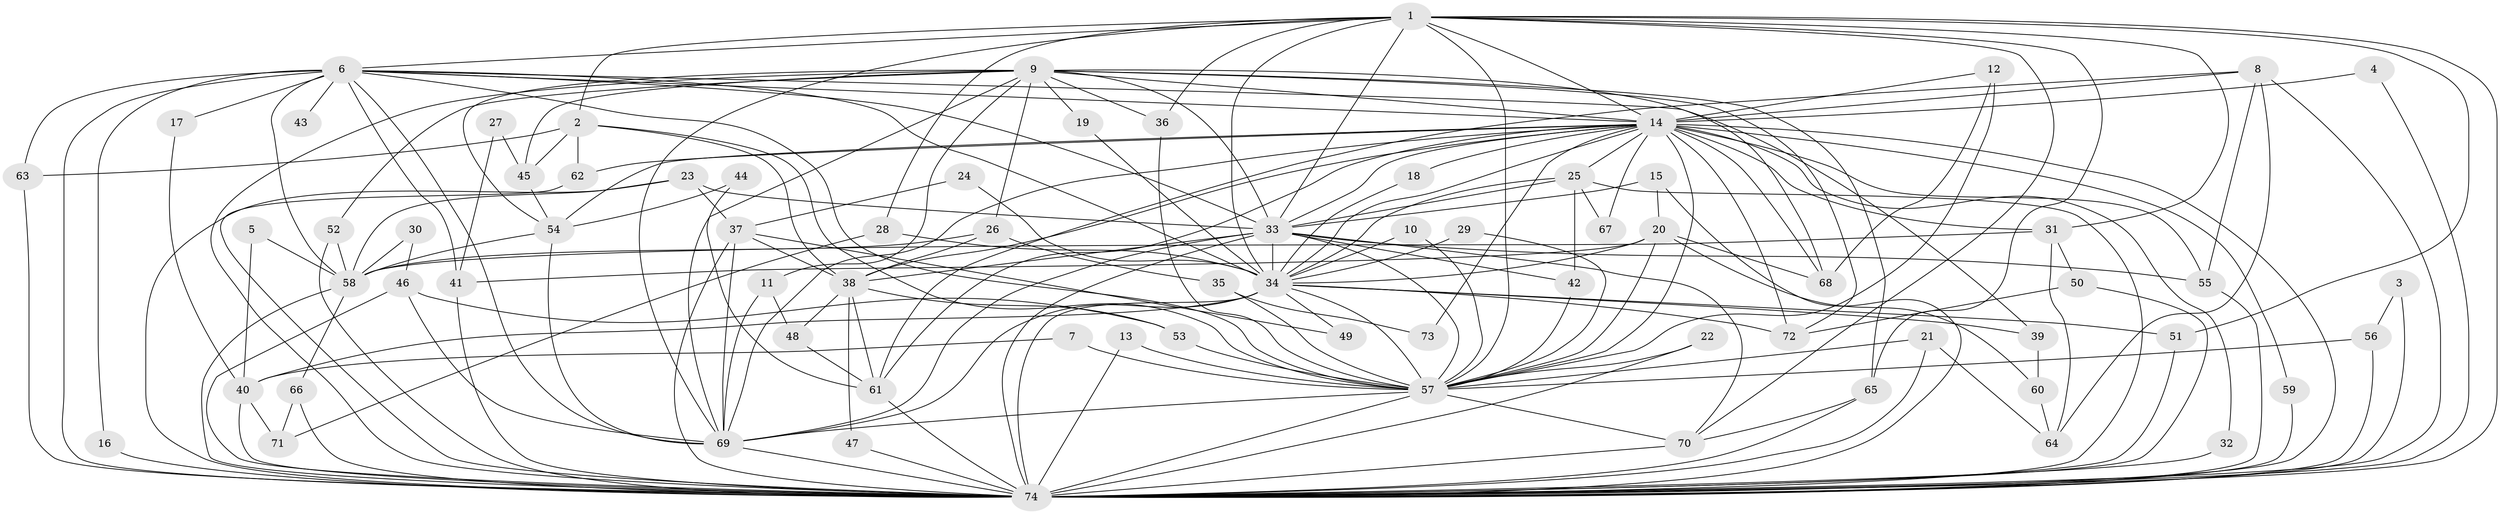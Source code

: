 // original degree distribution, {18: 0.006756756756756757, 32: 0.006756756756756757, 17: 0.006756756756756757, 33: 0.006756756756756757, 39: 0.006756756756756757, 12: 0.006756756756756757, 20: 0.006756756756756757, 14: 0.006756756756756757, 25: 0.006756756756756757, 29: 0.006756756756756757, 6: 0.04054054054054054, 15: 0.006756756756756757, 4: 0.06756756756756757, 3: 0.21621621621621623, 8: 0.006756756756756757, 2: 0.5540540540540541, 7: 0.013513513513513514, 11: 0.006756756756756757, 9: 0.006756756756756757, 5: 0.013513513513513514}
// Generated by graph-tools (version 1.1) at 2025/01/03/09/25 03:01:26]
// undirected, 74 vertices, 197 edges
graph export_dot {
graph [start="1"]
  node [color=gray90,style=filled];
  1;
  2;
  3;
  4;
  5;
  6;
  7;
  8;
  9;
  10;
  11;
  12;
  13;
  14;
  15;
  16;
  17;
  18;
  19;
  20;
  21;
  22;
  23;
  24;
  25;
  26;
  27;
  28;
  29;
  30;
  31;
  32;
  33;
  34;
  35;
  36;
  37;
  38;
  39;
  40;
  41;
  42;
  43;
  44;
  45;
  46;
  47;
  48;
  49;
  50;
  51;
  52;
  53;
  54;
  55;
  56;
  57;
  58;
  59;
  60;
  61;
  62;
  63;
  64;
  65;
  66;
  67;
  68;
  69;
  70;
  71;
  72;
  73;
  74;
  1 -- 2 [weight=1.0];
  1 -- 6 [weight=3.0];
  1 -- 14 [weight=2.0];
  1 -- 28 [weight=1.0];
  1 -- 31 [weight=1.0];
  1 -- 33 [weight=2.0];
  1 -- 34 [weight=2.0];
  1 -- 36 [weight=1.0];
  1 -- 51 [weight=1.0];
  1 -- 57 [weight=2.0];
  1 -- 65 [weight=1.0];
  1 -- 69 [weight=2.0];
  1 -- 70 [weight=1.0];
  1 -- 74 [weight=4.0];
  2 -- 38 [weight=1.0];
  2 -- 45 [weight=1.0];
  2 -- 57 [weight=1.0];
  2 -- 62 [weight=1.0];
  2 -- 63 [weight=1.0];
  3 -- 56 [weight=1.0];
  3 -- 74 [weight=2.0];
  4 -- 14 [weight=1.0];
  4 -- 74 [weight=1.0];
  5 -- 40 [weight=1.0];
  5 -- 58 [weight=1.0];
  6 -- 14 [weight=1.0];
  6 -- 16 [weight=1.0];
  6 -- 17 [weight=1.0];
  6 -- 33 [weight=1.0];
  6 -- 34 [weight=1.0];
  6 -- 39 [weight=1.0];
  6 -- 41 [weight=1.0];
  6 -- 43 [weight=1.0];
  6 -- 57 [weight=1.0];
  6 -- 58 [weight=2.0];
  6 -- 63 [weight=1.0];
  6 -- 69 [weight=1.0];
  6 -- 74 [weight=3.0];
  7 -- 40 [weight=1.0];
  7 -- 57 [weight=1.0];
  8 -- 14 [weight=2.0];
  8 -- 55 [weight=1.0];
  8 -- 61 [weight=1.0];
  8 -- 64 [weight=1.0];
  8 -- 74 [weight=1.0];
  9 -- 11 [weight=1.0];
  9 -- 14 [weight=1.0];
  9 -- 19 [weight=1.0];
  9 -- 26 [weight=1.0];
  9 -- 33 [weight=1.0];
  9 -- 36 [weight=1.0];
  9 -- 45 [weight=1.0];
  9 -- 52 [weight=1.0];
  9 -- 54 [weight=2.0];
  9 -- 65 [weight=1.0];
  9 -- 68 [weight=1.0];
  9 -- 69 [weight=1.0];
  9 -- 72 [weight=1.0];
  9 -- 74 [weight=1.0];
  10 -- 34 [weight=1.0];
  10 -- 57 [weight=1.0];
  11 -- 48 [weight=1.0];
  11 -- 69 [weight=1.0];
  12 -- 14 [weight=1.0];
  12 -- 57 [weight=1.0];
  12 -- 68 [weight=1.0];
  13 -- 57 [weight=1.0];
  13 -- 74 [weight=1.0];
  14 -- 18 [weight=1.0];
  14 -- 25 [weight=1.0];
  14 -- 31 [weight=1.0];
  14 -- 32 [weight=1.0];
  14 -- 33 [weight=1.0];
  14 -- 34 [weight=1.0];
  14 -- 38 [weight=1.0];
  14 -- 54 [weight=1.0];
  14 -- 55 [weight=1.0];
  14 -- 57 [weight=1.0];
  14 -- 59 [weight=1.0];
  14 -- 61 [weight=1.0];
  14 -- 62 [weight=2.0];
  14 -- 67 [weight=1.0];
  14 -- 68 [weight=1.0];
  14 -- 69 [weight=1.0];
  14 -- 72 [weight=2.0];
  14 -- 73 [weight=1.0];
  14 -- 74 [weight=4.0];
  15 -- 20 [weight=1.0];
  15 -- 33 [weight=1.0];
  15 -- 74 [weight=1.0];
  16 -- 74 [weight=1.0];
  17 -- 40 [weight=1.0];
  18 -- 34 [weight=1.0];
  19 -- 34 [weight=1.0];
  20 -- 34 [weight=1.0];
  20 -- 41 [weight=1.0];
  20 -- 57 [weight=1.0];
  20 -- 60 [weight=1.0];
  20 -- 68 [weight=1.0];
  21 -- 57 [weight=1.0];
  21 -- 64 [weight=1.0];
  21 -- 74 [weight=2.0];
  22 -- 57 [weight=1.0];
  22 -- 74 [weight=1.0];
  23 -- 33 [weight=1.0];
  23 -- 37 [weight=1.0];
  23 -- 58 [weight=1.0];
  23 -- 74 [weight=1.0];
  24 -- 34 [weight=1.0];
  24 -- 37 [weight=1.0];
  25 -- 33 [weight=1.0];
  25 -- 34 [weight=1.0];
  25 -- 42 [weight=1.0];
  25 -- 67 [weight=1.0];
  25 -- 74 [weight=2.0];
  26 -- 35 [weight=1.0];
  26 -- 38 [weight=1.0];
  26 -- 58 [weight=1.0];
  27 -- 41 [weight=1.0];
  27 -- 45 [weight=1.0];
  28 -- 34 [weight=1.0];
  28 -- 71 [weight=1.0];
  29 -- 34 [weight=1.0];
  29 -- 57 [weight=1.0];
  30 -- 46 [weight=1.0];
  30 -- 58 [weight=1.0];
  31 -- 50 [weight=1.0];
  31 -- 58 [weight=1.0];
  31 -- 64 [weight=1.0];
  32 -- 74 [weight=1.0];
  33 -- 34 [weight=1.0];
  33 -- 38 [weight=1.0];
  33 -- 42 [weight=1.0];
  33 -- 55 [weight=1.0];
  33 -- 57 [weight=1.0];
  33 -- 69 [weight=1.0];
  33 -- 70 [weight=1.0];
  33 -- 74 [weight=3.0];
  34 -- 39 [weight=1.0];
  34 -- 40 [weight=1.0];
  34 -- 49 [weight=1.0];
  34 -- 51 [weight=2.0];
  34 -- 57 [weight=1.0];
  34 -- 69 [weight=1.0];
  34 -- 72 [weight=1.0];
  34 -- 74 [weight=5.0];
  35 -- 57 [weight=1.0];
  35 -- 73 [weight=1.0];
  36 -- 57 [weight=1.0];
  37 -- 38 [weight=1.0];
  37 -- 49 [weight=1.0];
  37 -- 69 [weight=1.0];
  37 -- 74 [weight=2.0];
  38 -- 47 [weight=1.0];
  38 -- 48 [weight=1.0];
  38 -- 53 [weight=1.0];
  38 -- 61 [weight=1.0];
  39 -- 60 [weight=1.0];
  40 -- 71 [weight=1.0];
  40 -- 74 [weight=4.0];
  41 -- 74 [weight=1.0];
  42 -- 57 [weight=1.0];
  44 -- 54 [weight=1.0];
  44 -- 61 [weight=1.0];
  45 -- 54 [weight=1.0];
  46 -- 53 [weight=1.0];
  46 -- 69 [weight=2.0];
  46 -- 74 [weight=2.0];
  47 -- 74 [weight=1.0];
  48 -- 61 [weight=1.0];
  50 -- 72 [weight=1.0];
  50 -- 74 [weight=2.0];
  51 -- 74 [weight=1.0];
  52 -- 58 [weight=1.0];
  52 -- 74 [weight=1.0];
  53 -- 57 [weight=1.0];
  54 -- 58 [weight=1.0];
  54 -- 69 [weight=1.0];
  55 -- 74 [weight=1.0];
  56 -- 57 [weight=2.0];
  56 -- 74 [weight=1.0];
  57 -- 69 [weight=3.0];
  57 -- 70 [weight=1.0];
  57 -- 74 [weight=3.0];
  58 -- 66 [weight=1.0];
  58 -- 74 [weight=1.0];
  59 -- 74 [weight=1.0];
  60 -- 64 [weight=1.0];
  61 -- 74 [weight=1.0];
  62 -- 74 [weight=1.0];
  63 -- 74 [weight=1.0];
  65 -- 70 [weight=1.0];
  65 -- 74 [weight=1.0];
  66 -- 71 [weight=1.0];
  66 -- 74 [weight=2.0];
  69 -- 74 [weight=2.0];
  70 -- 74 [weight=2.0];
}
